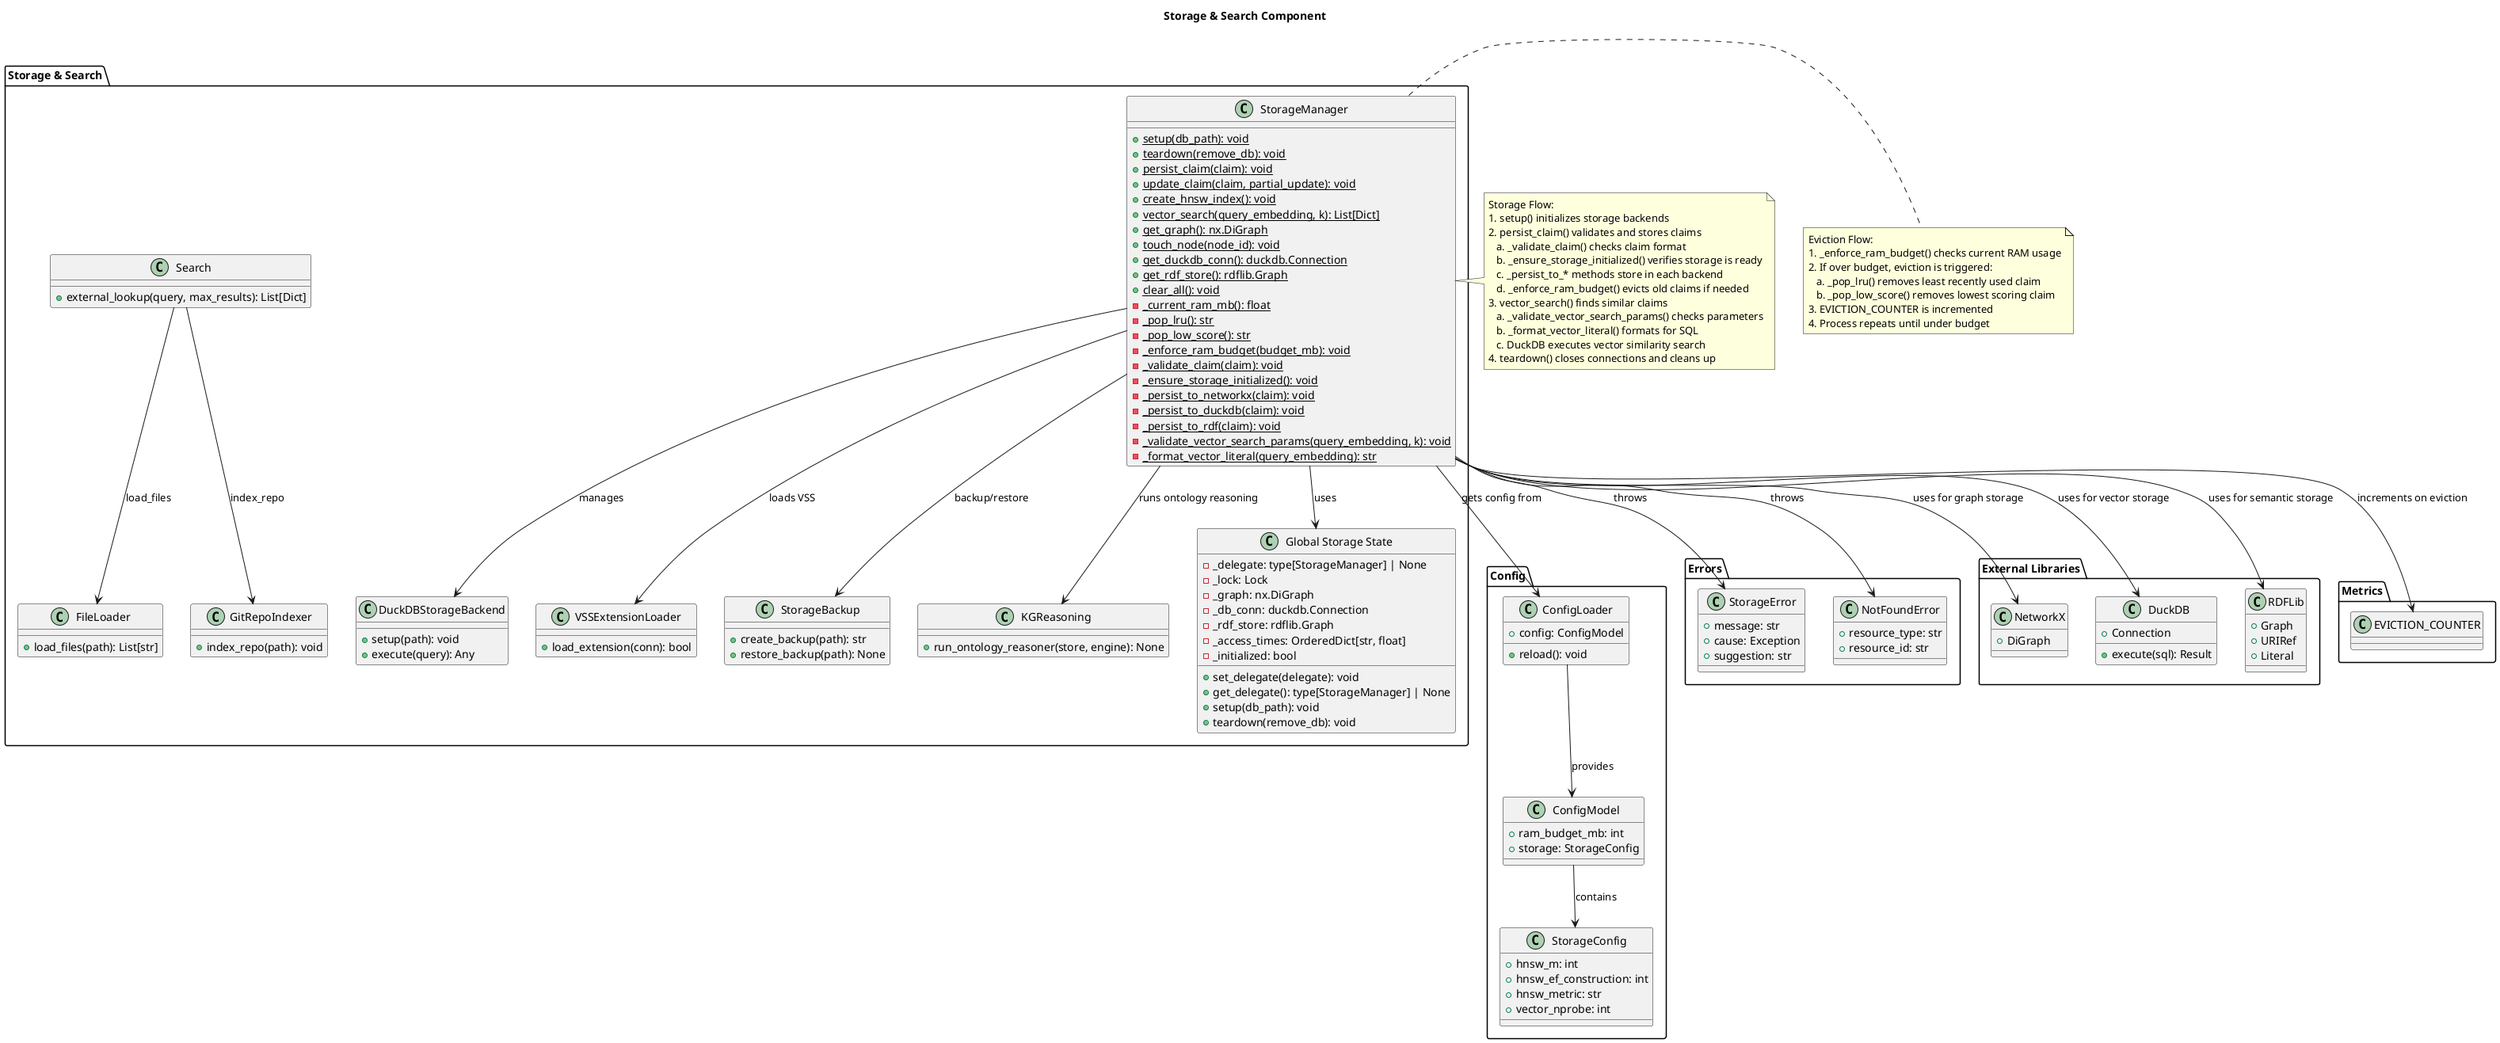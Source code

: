 @startuml
title Storage & Search Component

package "Storage & Search" {
    class StorageManager {
    + {static} setup(db_path): void
    + {static} teardown(remove_db): void
    + {static} persist_claim(claim): void
    + {static} update_claim(claim, partial_update): void
    + {static} create_hnsw_index(): void
    + {static} vector_search(query_embedding, k): List[Dict]
    + {static} get_graph(): nx.DiGraph
    + {static} touch_node(node_id): void
    + {static} get_duckdb_conn(): duckdb.Connection
    + {static} get_rdf_store(): rdflib.Graph
    + {static} clear_all(): void
    - {static} _current_ram_mb(): float
    - {static} _pop_lru(): str
    - {static} _pop_low_score(): str
    - {static} _enforce_ram_budget(budget_mb): void
    - {static} _validate_claim(claim): void
    - {static} _ensure_storage_initialized(): void
    - {static} _persist_to_networkx(claim): void
    - {static} _persist_to_duckdb(claim): void
    - {static} _persist_to_rdf(claim): void
    - {static} _validate_vector_search_params(query_embedding, k): void
    - {static} _format_vector_literal(query_embedding): str
    }

    class DuckDBStorageBackend {
      + setup(path): void
      + execute(query): Any
    }

    class VSSExtensionLoader {
      + load_extension(conn): bool
    }

    class StorageBackup {
      + create_backup(path): str
      + restore_backup(path): None
    }

    class KGReasoning {
      + run_ontology_reasoner(store, engine): None
    }

  class FileLoader {
    + load_files(path): List[str]
  }

  class GitRepoIndexer {
    + index_repo(path): void
  }

  class Search {
    + external_lookup(query, max_results): List[Dict]
  }

  class "Global Storage State" as GlobalState {
    - _delegate: type[StorageManager] | None
    - _lock: Lock
    - _graph: nx.DiGraph
    - _db_conn: duckdb.Connection
    - _rdf_store: rdflib.Graph
    - _access_times: OrderedDict[str, float]
    - _initialized: bool
    + set_delegate(delegate): void
    + get_delegate(): type[StorageManager] | None
    + setup(db_path): void
    + teardown(remove_db): void
  }
}

package "Config" {
  class ConfigLoader {
    + config: ConfigModel
    + reload(): void
  }

  class ConfigModel {
    + ram_budget_mb: int
    + storage: StorageConfig
  }

  class StorageConfig {
    + hnsw_m: int
    + hnsw_ef_construction: int
    + hnsw_metric: str
    + vector_nprobe: int
  }
}

package "Errors" {
  class StorageError {
    + message: str
    + cause: Exception
    + suggestion: str
  }

  class NotFoundError {
    + resource_type: str
    + resource_id: str
  }
}

package "External Libraries" {
  class "NetworkX" as NetworkX {
    + DiGraph
  }

  class "DuckDB" as DuckDB {
    + Connection
    + execute(sql): Result
  }

  class "RDFLib" as RDFLib {
    + Graph
    + URIRef
    + Literal
  }
}

package "Metrics" {
  class "EVICTION_COUNTER" as EvictionCounter
}

' Relationships
StorageManager --> GlobalState : uses
StorageManager --> ConfigLoader : gets config from
StorageManager --> StorageError : throws
StorageManager --> NotFoundError : throws
StorageManager --> NetworkX : uses for graph storage
StorageManager --> DuckDB : uses for vector storage
StorageManager --> RDFLib : uses for semantic storage
StorageManager --> EvictionCounter : increments on eviction
StorageManager --> DuckDBStorageBackend : manages
StorageManager --> VSSExtensionLoader : loads VSS
StorageManager --> StorageBackup : backup/restore
StorageManager --> KGReasoning : runs ontology reasoning

Search --> FileLoader : load_files
Search --> GitRepoIndexer : index_repo

ConfigLoader --> ConfigModel : provides
ConfigModel --> StorageConfig : contains

' Storage flow
note right of StorageManager
  Storage Flow:
  1. setup() initializes storage backends
  2. persist_claim() validates and stores claims
     a. _validate_claim() checks claim format
     b. _ensure_storage_initialized() verifies storage is ready
     c. _persist_to_* methods store in each backend
     d. _enforce_ram_budget() evicts old claims if needed
  3. vector_search() finds similar claims
     a. _validate_vector_search_params() checks parameters
     b. _format_vector_literal() formats for SQL
     c. DuckDB executes vector similarity search
  4. teardown() closes connections and cleans up
end note

' Eviction flow
note right of StorageManager
  Eviction Flow:
  1. _enforce_ram_budget() checks current RAM usage
  2. If over budget, eviction is triggered:
     a. _pop_lru() removes least recently used claim
     b. _pop_low_score() removes lowest scoring claim
  3. EVICTION_COUNTER is incremented
  4. Process repeats until under budget
end note

@enduml